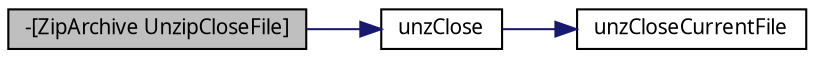 digraph G
{
  edge [fontname="FreeSans.ttf",fontsize="10",labelfontname="FreeSans.ttf",labelfontsize="10"];
  node [fontname="FreeSans.ttf",fontsize="10",shape=record];
  rankdir=LR;
  Node1 [label="-[ZipArchive UnzipCloseFile]",height=0.2,width=0.4,color="black", fillcolor="grey75", style="filled" fontcolor="black"];
  Node1 -> Node2 [color="midnightblue",fontsize="10",style="solid",fontname="FreeSans.ttf"];
  Node2 [label="unzClose",height=0.2,width=0.4,color="black", fillcolor="white", style="filled",URL="$unzip_8c.html#af6ab0ba88ab5da62747df8f9336f1bb3"];
  Node2 -> Node3 [color="midnightblue",fontsize="10",style="solid",fontname="FreeSans.ttf"];
  Node3 [label="unzCloseCurrentFile",height=0.2,width=0.4,color="black", fillcolor="white", style="filled",URL="$unzip_8c.html#ac48279e5325cfdabbc67a312b1d32700"];
}
